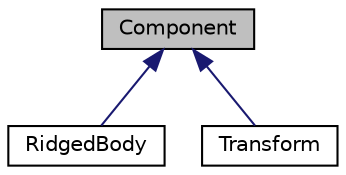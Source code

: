 digraph "Component"
{
 // LATEX_PDF_SIZE
  edge [fontname="Helvetica",fontsize="10",labelfontname="Helvetica",labelfontsize="10"];
  node [fontname="Helvetica",fontsize="10",shape=record];
  Node1 [label="Component",height=0.2,width=0.4,color="black", fillcolor="grey75", style="filled", fontcolor="black",tooltip=" "];
  Node1 -> Node2 [dir="back",color="midnightblue",fontsize="10",style="solid"];
  Node2 [label="RidgedBody",height=0.2,width=0.4,color="black", fillcolor="white", style="filled",URL="$classRidgedBody.html",tooltip=" "];
  Node1 -> Node3 [dir="back",color="midnightblue",fontsize="10",style="solid"];
  Node3 [label="Transform",height=0.2,width=0.4,color="black", fillcolor="white", style="filled",URL="$classTransform.html",tooltip=" "];
}
